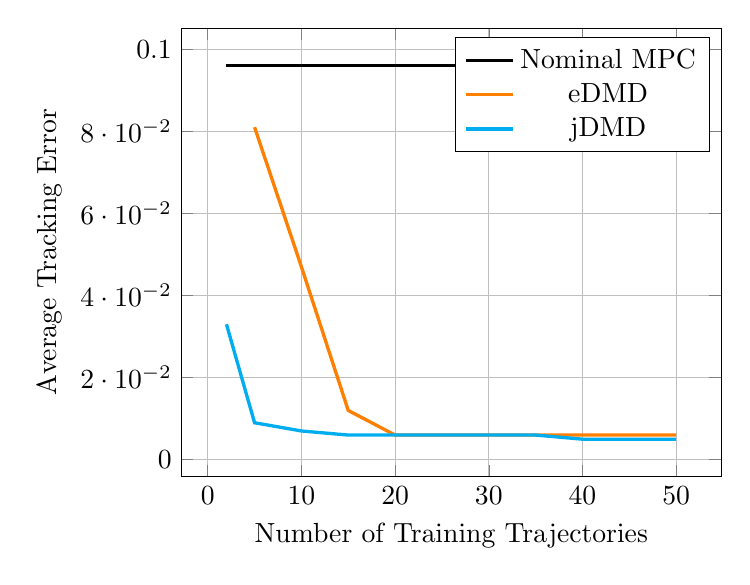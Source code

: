 % Recommended preamble:
\begin{tikzpicture}
\begin{axis}[xmajorgrids, ymajorgrids, xlabel={Number of Training Trajectories}, ylabel={Average Tracking Error}]
    \addplot+[no marks, very thick, color={black}]
        coordinates {
            (2,0.096)
            (5,0.096)
            (10,0.096)
            (15,0.096)
            (20,0.096)
            (25,0.096)
            (30,0.096)
            (35,0.096)
            (40,0.096)
            (45,0.096)
            (50,0.096)
        }
        ;
    \addplot+[no marks, very thick, color={orange}]
        coordinates {

            (5,0.081)
            (10,0.047)
            (15,0.012)
            (20,0.006)
            (25,0.006)
            (30,0.006)
            (35,0.006)
            (40,0.006)
            (45,0.006)
            (50,0.006)
        }
        ;
    \addplot+[no marks, very thick, color={cyan}]
        coordinates {
            (2,0.033)
            (5,0.009)
            (10,0.007)
            (15,0.006)
            (20,0.006)
            (25,0.006)
            (30,0.006)
            (35,0.006)
            (40,0.005)
            (45,0.005)
            (50,0.005)
        }
        ;
    \legend{{Nominal MPC},{eDMD},{jDMD}}
\end{axis}
\end{tikzpicture}
